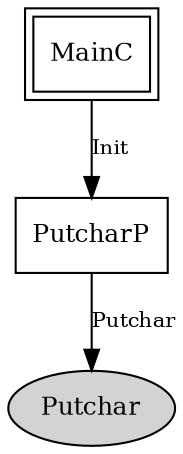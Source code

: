 digraph "tos.lib.printf.PutcharC" {
  "MainC" [fontsize=12, shape=box,peripheries=2, URL="../chtml/tos.system.MainC.html"];
  "PutcharP" [fontsize=12, shape=box, URL="../chtml/tos.lib.printf.PutcharP.html"];
  "PutcharP" [fontsize=12, shape=box, URL="../chtml/tos.lib.printf.PutcharP.html"];
  n0x7f87df07d020 [shape=ellipse, style=filled, label="Putchar", fontsize=12];
  "MainC" -> "PutcharP" [label="Init", URL="../ihtml/tos.interfaces.Init.html", fontsize=10];
  "PutcharP" -> "n0x7f87df07d020" [label="Putchar", URL="../ihtml/tos.lib.printf.Putchar.html", fontsize=10];
}
